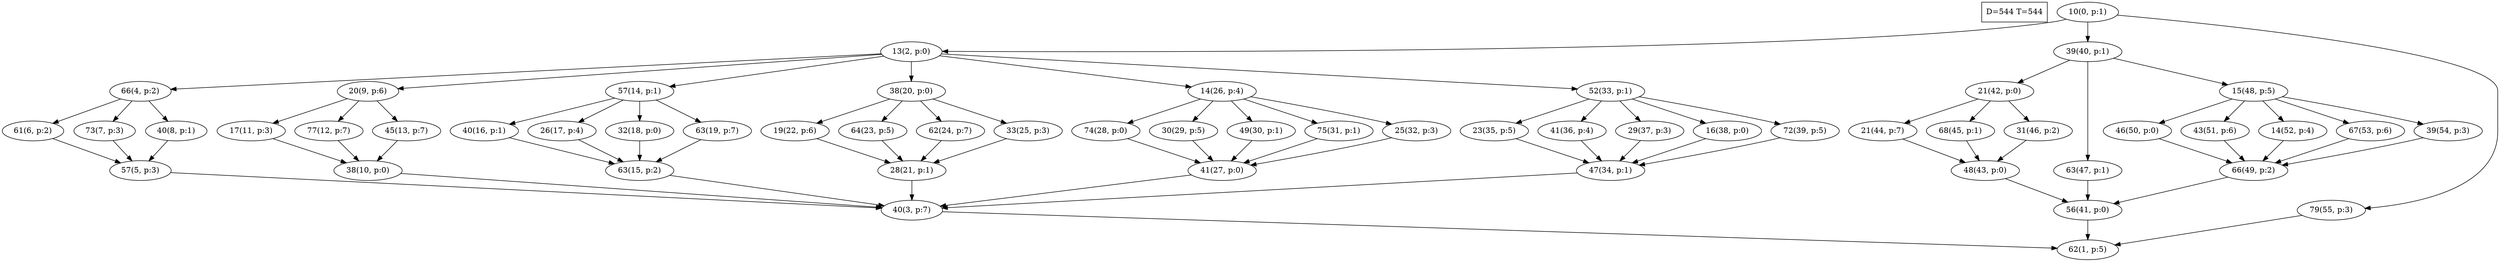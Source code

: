 digraph Task {
i [shape=box, label="D=544 T=544"]; 
0 [label="10(0, p:1)"];
1 [label="62(1, p:5)"];
2 [label="13(2, p:0)"];
3 [label="40(3, p:7)"];
4 [label="66(4, p:2)"];
5 [label="57(5, p:3)"];
6 [label="61(6, p:2)"];
7 [label="73(7, p:3)"];
8 [label="40(8, p:1)"];
9 [label="20(9, p:6)"];
10 [label="38(10, p:0)"];
11 [label="17(11, p:3)"];
12 [label="77(12, p:7)"];
13 [label="45(13, p:7)"];
14 [label="57(14, p:1)"];
15 [label="63(15, p:2)"];
16 [label="40(16, p:1)"];
17 [label="26(17, p:4)"];
18 [label="32(18, p:0)"];
19 [label="63(19, p:7)"];
20 [label="38(20, p:0)"];
21 [label="28(21, p:1)"];
22 [label="19(22, p:6)"];
23 [label="64(23, p:5)"];
24 [label="62(24, p:7)"];
25 [label="33(25, p:3)"];
26 [label="14(26, p:4)"];
27 [label="41(27, p:0)"];
28 [label="74(28, p:0)"];
29 [label="30(29, p:5)"];
30 [label="49(30, p:1)"];
31 [label="75(31, p:1)"];
32 [label="25(32, p:3)"];
33 [label="52(33, p:1)"];
34 [label="47(34, p:1)"];
35 [label="23(35, p:5)"];
36 [label="41(36, p:4)"];
37 [label="29(37, p:3)"];
38 [label="16(38, p:0)"];
39 [label="72(39, p:5)"];
40 [label="39(40, p:1)"];
41 [label="56(41, p:0)"];
42 [label="21(42, p:0)"];
43 [label="48(43, p:0)"];
44 [label="21(44, p:7)"];
45 [label="68(45, p:1)"];
46 [label="31(46, p:2)"];
47 [label="63(47, p:1)"];
48 [label="15(48, p:5)"];
49 [label="66(49, p:2)"];
50 [label="46(50, p:0)"];
51 [label="43(51, p:6)"];
52 [label="14(52, p:4)"];
53 [label="67(53, p:6)"];
54 [label="39(54, p:3)"];
55 [label="79(55, p:3)"];
0 -> 2;
0 -> 40;
0 -> 55;
2 -> 4;
2 -> 9;
2 -> 14;
2 -> 20;
2 -> 26;
2 -> 33;
3 -> 1;
4 -> 6;
4 -> 7;
4 -> 8;
5 -> 3;
6 -> 5;
7 -> 5;
8 -> 5;
9 -> 11;
9 -> 12;
9 -> 13;
10 -> 3;
11 -> 10;
12 -> 10;
13 -> 10;
14 -> 16;
14 -> 17;
14 -> 18;
14 -> 19;
15 -> 3;
16 -> 15;
17 -> 15;
18 -> 15;
19 -> 15;
20 -> 22;
20 -> 23;
20 -> 24;
20 -> 25;
21 -> 3;
22 -> 21;
23 -> 21;
24 -> 21;
25 -> 21;
26 -> 28;
26 -> 29;
26 -> 30;
26 -> 31;
26 -> 32;
27 -> 3;
28 -> 27;
29 -> 27;
30 -> 27;
31 -> 27;
32 -> 27;
33 -> 35;
33 -> 36;
33 -> 37;
33 -> 38;
33 -> 39;
34 -> 3;
35 -> 34;
36 -> 34;
37 -> 34;
38 -> 34;
39 -> 34;
40 -> 42;
40 -> 47;
40 -> 48;
41 -> 1;
42 -> 44;
42 -> 45;
42 -> 46;
43 -> 41;
44 -> 43;
45 -> 43;
46 -> 43;
47 -> 41;
48 -> 50;
48 -> 51;
48 -> 52;
48 -> 53;
48 -> 54;
49 -> 41;
50 -> 49;
51 -> 49;
52 -> 49;
53 -> 49;
54 -> 49;
55 -> 1;
}
